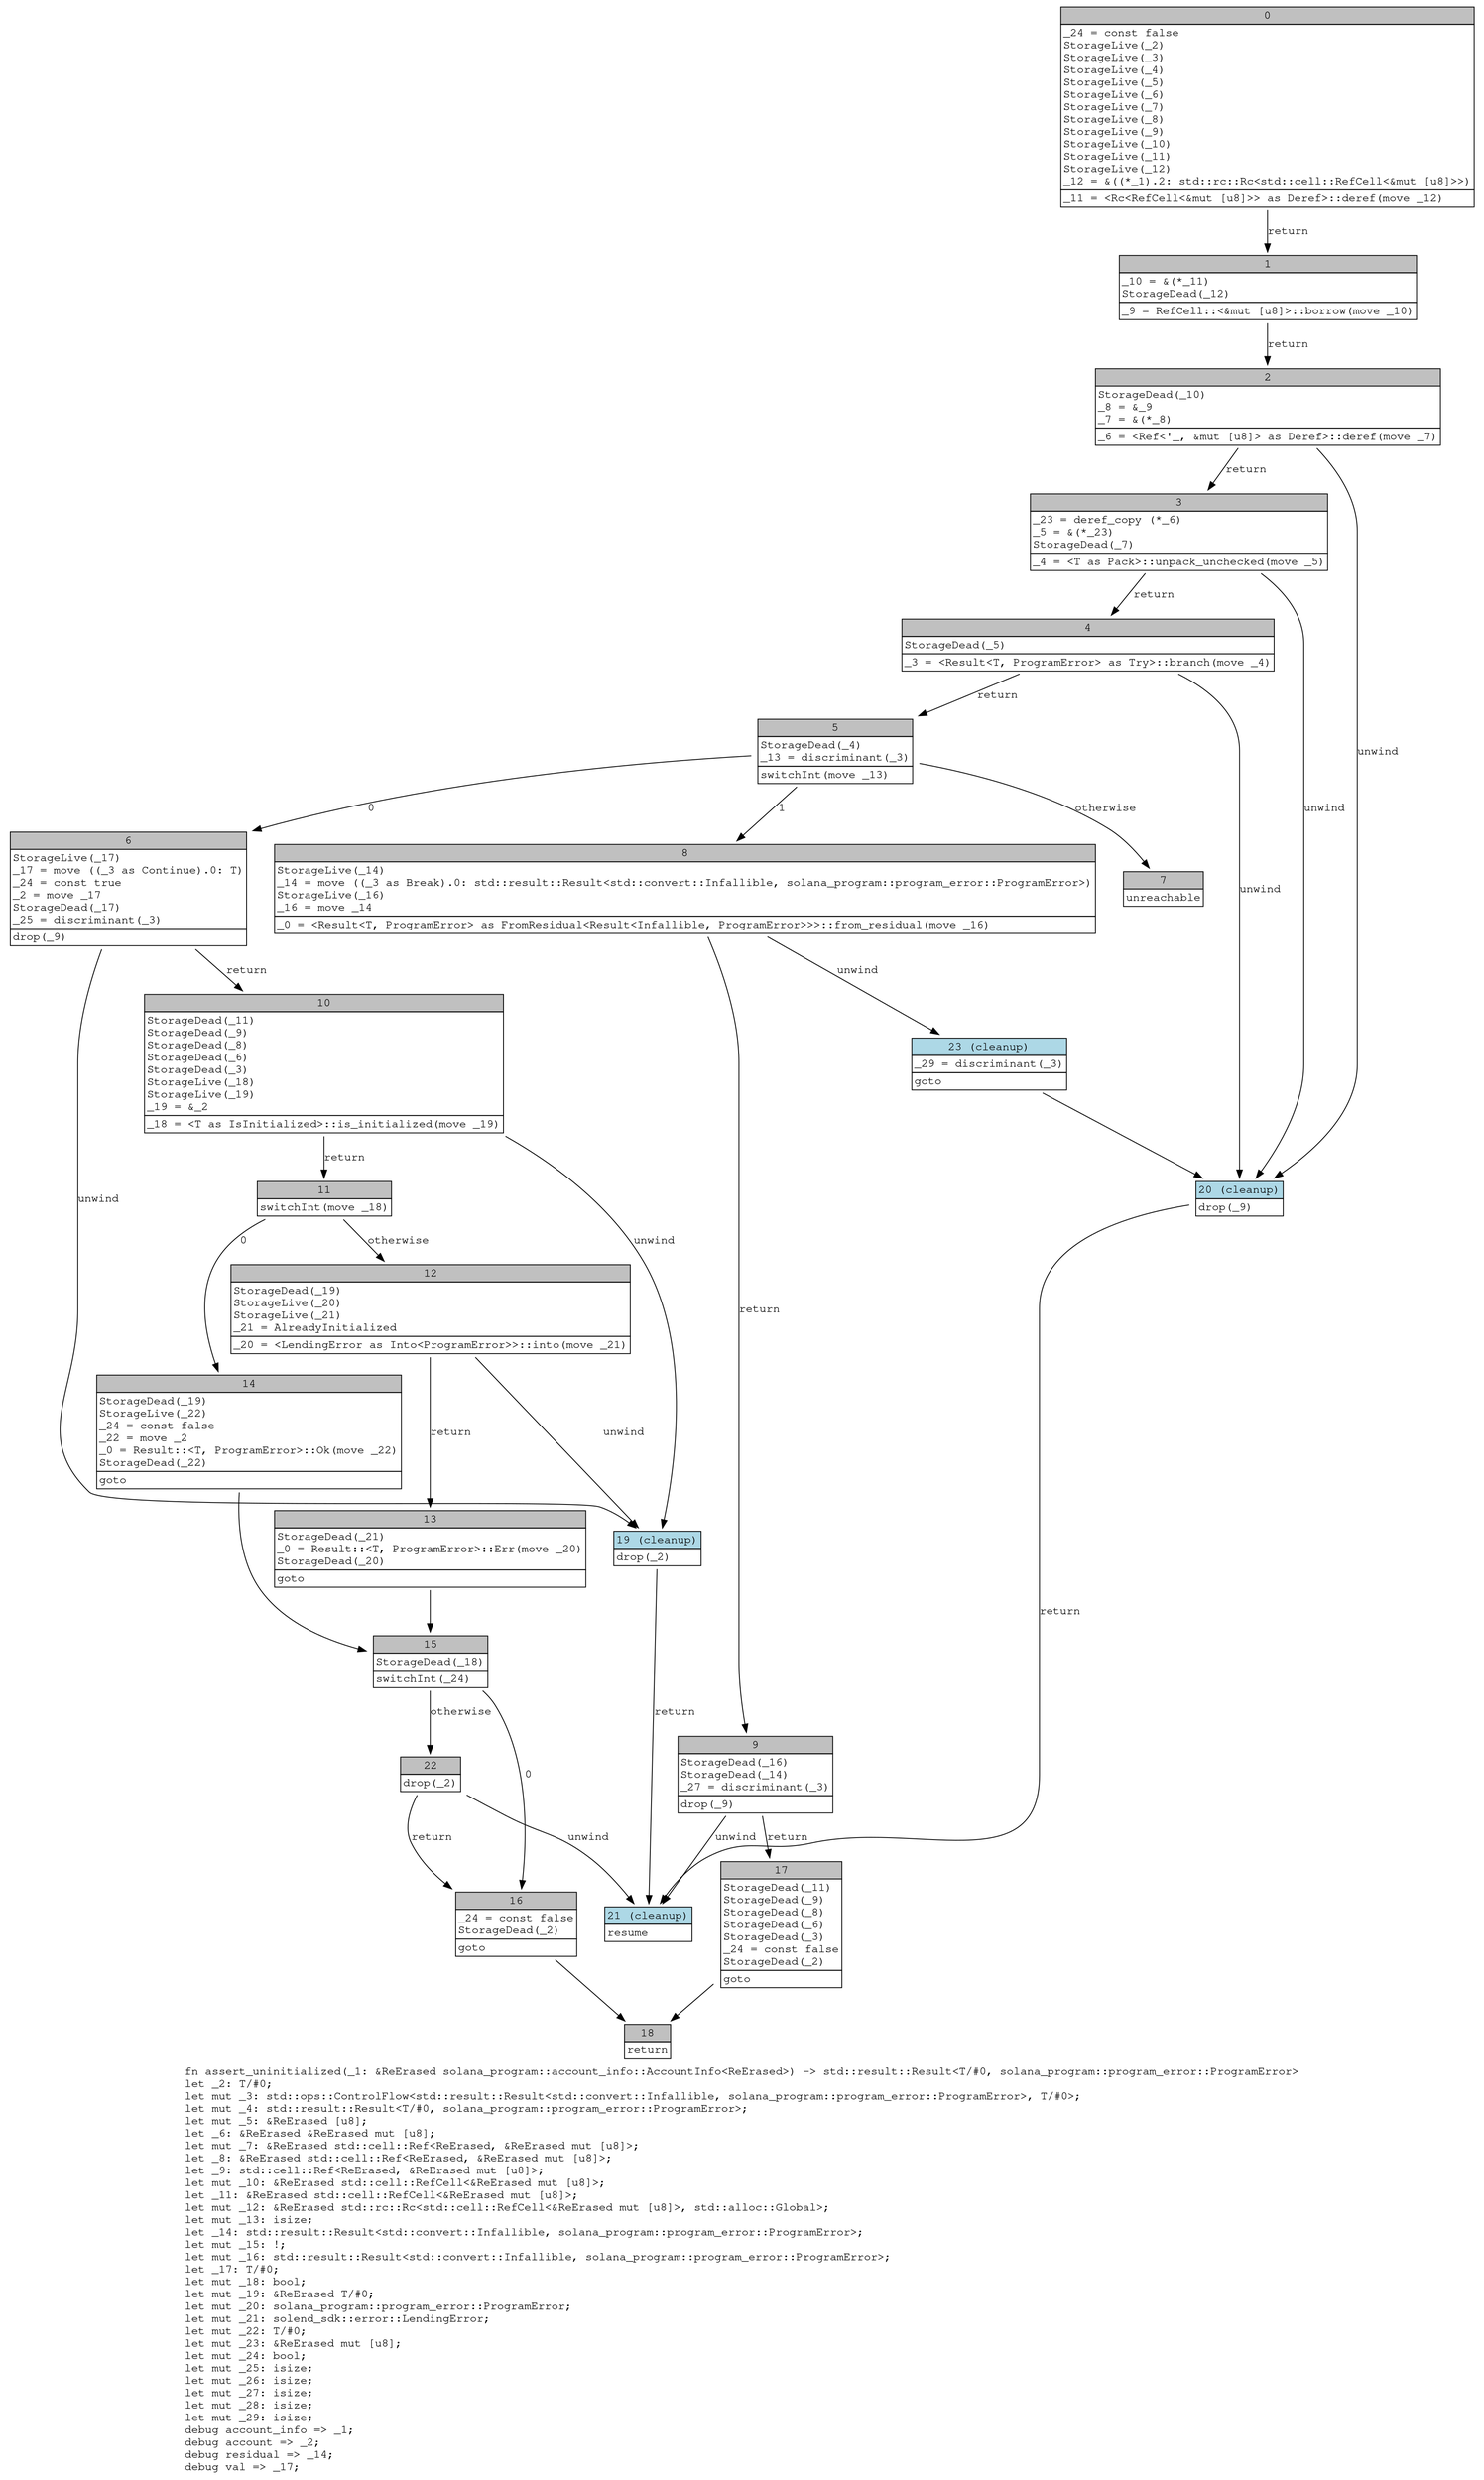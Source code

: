digraph Mir_0_136 {
    graph [fontname="Courier, monospace"];
    node [fontname="Courier, monospace"];
    edge [fontname="Courier, monospace"];
    label=<fn assert_uninitialized(_1: &amp;ReErased solana_program::account_info::AccountInfo&lt;ReErased&gt;) -&gt; std::result::Result&lt;T/#0, solana_program::program_error::ProgramError&gt;<br align="left"/>let _2: T/#0;<br align="left"/>let mut _3: std::ops::ControlFlow&lt;std::result::Result&lt;std::convert::Infallible, solana_program::program_error::ProgramError&gt;, T/#0&gt;;<br align="left"/>let mut _4: std::result::Result&lt;T/#0, solana_program::program_error::ProgramError&gt;;<br align="left"/>let mut _5: &amp;ReErased [u8];<br align="left"/>let _6: &amp;ReErased &amp;ReErased mut [u8];<br align="left"/>let mut _7: &amp;ReErased std::cell::Ref&lt;ReErased, &amp;ReErased mut [u8]&gt;;<br align="left"/>let _8: &amp;ReErased std::cell::Ref&lt;ReErased, &amp;ReErased mut [u8]&gt;;<br align="left"/>let _9: std::cell::Ref&lt;ReErased, &amp;ReErased mut [u8]&gt;;<br align="left"/>let mut _10: &amp;ReErased std::cell::RefCell&lt;&amp;ReErased mut [u8]&gt;;<br align="left"/>let _11: &amp;ReErased std::cell::RefCell&lt;&amp;ReErased mut [u8]&gt;;<br align="left"/>let mut _12: &amp;ReErased std::rc::Rc&lt;std::cell::RefCell&lt;&amp;ReErased mut [u8]&gt;, std::alloc::Global&gt;;<br align="left"/>let mut _13: isize;<br align="left"/>let _14: std::result::Result&lt;std::convert::Infallible, solana_program::program_error::ProgramError&gt;;<br align="left"/>let mut _15: !;<br align="left"/>let mut _16: std::result::Result&lt;std::convert::Infallible, solana_program::program_error::ProgramError&gt;;<br align="left"/>let _17: T/#0;<br align="left"/>let mut _18: bool;<br align="left"/>let mut _19: &amp;ReErased T/#0;<br align="left"/>let mut _20: solana_program::program_error::ProgramError;<br align="left"/>let mut _21: solend_sdk::error::LendingError;<br align="left"/>let mut _22: T/#0;<br align="left"/>let mut _23: &amp;ReErased mut [u8];<br align="left"/>let mut _24: bool;<br align="left"/>let mut _25: isize;<br align="left"/>let mut _26: isize;<br align="left"/>let mut _27: isize;<br align="left"/>let mut _28: isize;<br align="left"/>let mut _29: isize;<br align="left"/>debug account_info =&gt; _1;<br align="left"/>debug account =&gt; _2;<br align="left"/>debug residual =&gt; _14;<br align="left"/>debug val =&gt; _17;<br align="left"/>>;
    bb0__0_136 [shape="none", label=<<table border="0" cellborder="1" cellspacing="0"><tr><td bgcolor="gray" align="center" colspan="1">0</td></tr><tr><td align="left" balign="left">_24 = const false<br/>StorageLive(_2)<br/>StorageLive(_3)<br/>StorageLive(_4)<br/>StorageLive(_5)<br/>StorageLive(_6)<br/>StorageLive(_7)<br/>StorageLive(_8)<br/>StorageLive(_9)<br/>StorageLive(_10)<br/>StorageLive(_11)<br/>StorageLive(_12)<br/>_12 = &amp;((*_1).2: std::rc::Rc&lt;std::cell::RefCell&lt;&amp;mut [u8]&gt;&gt;)<br/></td></tr><tr><td align="left">_11 = &lt;Rc&lt;RefCell&lt;&amp;mut [u8]&gt;&gt; as Deref&gt;::deref(move _12)</td></tr></table>>];
    bb1__0_136 [shape="none", label=<<table border="0" cellborder="1" cellspacing="0"><tr><td bgcolor="gray" align="center" colspan="1">1</td></tr><tr><td align="left" balign="left">_10 = &amp;(*_11)<br/>StorageDead(_12)<br/></td></tr><tr><td align="left">_9 = RefCell::&lt;&amp;mut [u8]&gt;::borrow(move _10)</td></tr></table>>];
    bb2__0_136 [shape="none", label=<<table border="0" cellborder="1" cellspacing="0"><tr><td bgcolor="gray" align="center" colspan="1">2</td></tr><tr><td align="left" balign="left">StorageDead(_10)<br/>_8 = &amp;_9<br/>_7 = &amp;(*_8)<br/></td></tr><tr><td align="left">_6 = &lt;Ref&lt;'_, &amp;mut [u8]&gt; as Deref&gt;::deref(move _7)</td></tr></table>>];
    bb3__0_136 [shape="none", label=<<table border="0" cellborder="1" cellspacing="0"><tr><td bgcolor="gray" align="center" colspan="1">3</td></tr><tr><td align="left" balign="left">_23 = deref_copy (*_6)<br/>_5 = &amp;(*_23)<br/>StorageDead(_7)<br/></td></tr><tr><td align="left">_4 = &lt;T as Pack&gt;::unpack_unchecked(move _5)</td></tr></table>>];
    bb4__0_136 [shape="none", label=<<table border="0" cellborder="1" cellspacing="0"><tr><td bgcolor="gray" align="center" colspan="1">4</td></tr><tr><td align="left" balign="left">StorageDead(_5)<br/></td></tr><tr><td align="left">_3 = &lt;Result&lt;T, ProgramError&gt; as Try&gt;::branch(move _4)</td></tr></table>>];
    bb5__0_136 [shape="none", label=<<table border="0" cellborder="1" cellspacing="0"><tr><td bgcolor="gray" align="center" colspan="1">5</td></tr><tr><td align="left" balign="left">StorageDead(_4)<br/>_13 = discriminant(_3)<br/></td></tr><tr><td align="left">switchInt(move _13)</td></tr></table>>];
    bb6__0_136 [shape="none", label=<<table border="0" cellborder="1" cellspacing="0"><tr><td bgcolor="gray" align="center" colspan="1">6</td></tr><tr><td align="left" balign="left">StorageLive(_17)<br/>_17 = move ((_3 as Continue).0: T)<br/>_24 = const true<br/>_2 = move _17<br/>StorageDead(_17)<br/>_25 = discriminant(_3)<br/></td></tr><tr><td align="left">drop(_9)</td></tr></table>>];
    bb7__0_136 [shape="none", label=<<table border="0" cellborder="1" cellspacing="0"><tr><td bgcolor="gray" align="center" colspan="1">7</td></tr><tr><td align="left">unreachable</td></tr></table>>];
    bb8__0_136 [shape="none", label=<<table border="0" cellborder="1" cellspacing="0"><tr><td bgcolor="gray" align="center" colspan="1">8</td></tr><tr><td align="left" balign="left">StorageLive(_14)<br/>_14 = move ((_3 as Break).0: std::result::Result&lt;std::convert::Infallible, solana_program::program_error::ProgramError&gt;)<br/>StorageLive(_16)<br/>_16 = move _14<br/></td></tr><tr><td align="left">_0 = &lt;Result&lt;T, ProgramError&gt; as FromResidual&lt;Result&lt;Infallible, ProgramError&gt;&gt;&gt;::from_residual(move _16)</td></tr></table>>];
    bb9__0_136 [shape="none", label=<<table border="0" cellborder="1" cellspacing="0"><tr><td bgcolor="gray" align="center" colspan="1">9</td></tr><tr><td align="left" balign="left">StorageDead(_16)<br/>StorageDead(_14)<br/>_27 = discriminant(_3)<br/></td></tr><tr><td align="left">drop(_9)</td></tr></table>>];
    bb10__0_136 [shape="none", label=<<table border="0" cellborder="1" cellspacing="0"><tr><td bgcolor="gray" align="center" colspan="1">10</td></tr><tr><td align="left" balign="left">StorageDead(_11)<br/>StorageDead(_9)<br/>StorageDead(_8)<br/>StorageDead(_6)<br/>StorageDead(_3)<br/>StorageLive(_18)<br/>StorageLive(_19)<br/>_19 = &amp;_2<br/></td></tr><tr><td align="left">_18 = &lt;T as IsInitialized&gt;::is_initialized(move _19)</td></tr></table>>];
    bb11__0_136 [shape="none", label=<<table border="0" cellborder="1" cellspacing="0"><tr><td bgcolor="gray" align="center" colspan="1">11</td></tr><tr><td align="left">switchInt(move _18)</td></tr></table>>];
    bb12__0_136 [shape="none", label=<<table border="0" cellborder="1" cellspacing="0"><tr><td bgcolor="gray" align="center" colspan="1">12</td></tr><tr><td align="left" balign="left">StorageDead(_19)<br/>StorageLive(_20)<br/>StorageLive(_21)<br/>_21 = AlreadyInitialized<br/></td></tr><tr><td align="left">_20 = &lt;LendingError as Into&lt;ProgramError&gt;&gt;::into(move _21)</td></tr></table>>];
    bb13__0_136 [shape="none", label=<<table border="0" cellborder="1" cellspacing="0"><tr><td bgcolor="gray" align="center" colspan="1">13</td></tr><tr><td align="left" balign="left">StorageDead(_21)<br/>_0 = Result::&lt;T, ProgramError&gt;::Err(move _20)<br/>StorageDead(_20)<br/></td></tr><tr><td align="left">goto</td></tr></table>>];
    bb14__0_136 [shape="none", label=<<table border="0" cellborder="1" cellspacing="0"><tr><td bgcolor="gray" align="center" colspan="1">14</td></tr><tr><td align="left" balign="left">StorageDead(_19)<br/>StorageLive(_22)<br/>_24 = const false<br/>_22 = move _2<br/>_0 = Result::&lt;T, ProgramError&gt;::Ok(move _22)<br/>StorageDead(_22)<br/></td></tr><tr><td align="left">goto</td></tr></table>>];
    bb15__0_136 [shape="none", label=<<table border="0" cellborder="1" cellspacing="0"><tr><td bgcolor="gray" align="center" colspan="1">15</td></tr><tr><td align="left" balign="left">StorageDead(_18)<br/></td></tr><tr><td align="left">switchInt(_24)</td></tr></table>>];
    bb16__0_136 [shape="none", label=<<table border="0" cellborder="1" cellspacing="0"><tr><td bgcolor="gray" align="center" colspan="1">16</td></tr><tr><td align="left" balign="left">_24 = const false<br/>StorageDead(_2)<br/></td></tr><tr><td align="left">goto</td></tr></table>>];
    bb17__0_136 [shape="none", label=<<table border="0" cellborder="1" cellspacing="0"><tr><td bgcolor="gray" align="center" colspan="1">17</td></tr><tr><td align="left" balign="left">StorageDead(_11)<br/>StorageDead(_9)<br/>StorageDead(_8)<br/>StorageDead(_6)<br/>StorageDead(_3)<br/>_24 = const false<br/>StorageDead(_2)<br/></td></tr><tr><td align="left">goto</td></tr></table>>];
    bb18__0_136 [shape="none", label=<<table border="0" cellborder="1" cellspacing="0"><tr><td bgcolor="gray" align="center" colspan="1">18</td></tr><tr><td align="left">return</td></tr></table>>];
    bb19__0_136 [shape="none", label=<<table border="0" cellborder="1" cellspacing="0"><tr><td bgcolor="lightblue" align="center" colspan="1">19 (cleanup)</td></tr><tr><td align="left">drop(_2)</td></tr></table>>];
    bb20__0_136 [shape="none", label=<<table border="0" cellborder="1" cellspacing="0"><tr><td bgcolor="lightblue" align="center" colspan="1">20 (cleanup)</td></tr><tr><td align="left">drop(_9)</td></tr></table>>];
    bb21__0_136 [shape="none", label=<<table border="0" cellborder="1" cellspacing="0"><tr><td bgcolor="lightblue" align="center" colspan="1">21 (cleanup)</td></tr><tr><td align="left">resume</td></tr></table>>];
    bb22__0_136 [shape="none", label=<<table border="0" cellborder="1" cellspacing="0"><tr><td bgcolor="gray" align="center" colspan="1">22</td></tr><tr><td align="left">drop(_2)</td></tr></table>>];
    bb23__0_136 [shape="none", label=<<table border="0" cellborder="1" cellspacing="0"><tr><td bgcolor="lightblue" align="center" colspan="1">23 (cleanup)</td></tr><tr><td align="left" balign="left">_29 = discriminant(_3)<br/></td></tr><tr><td align="left">goto</td></tr></table>>];
    bb0__0_136 -> bb1__0_136 [label="return"];
    bb1__0_136 -> bb2__0_136 [label="return"];
    bb2__0_136 -> bb3__0_136 [label="return"];
    bb2__0_136 -> bb20__0_136 [label="unwind"];
    bb3__0_136 -> bb4__0_136 [label="return"];
    bb3__0_136 -> bb20__0_136 [label="unwind"];
    bb4__0_136 -> bb5__0_136 [label="return"];
    bb4__0_136 -> bb20__0_136 [label="unwind"];
    bb5__0_136 -> bb6__0_136 [label="0"];
    bb5__0_136 -> bb8__0_136 [label="1"];
    bb5__0_136 -> bb7__0_136 [label="otherwise"];
    bb6__0_136 -> bb10__0_136 [label="return"];
    bb6__0_136 -> bb19__0_136 [label="unwind"];
    bb8__0_136 -> bb9__0_136 [label="return"];
    bb8__0_136 -> bb23__0_136 [label="unwind"];
    bb9__0_136 -> bb17__0_136 [label="return"];
    bb9__0_136 -> bb21__0_136 [label="unwind"];
    bb10__0_136 -> bb11__0_136 [label="return"];
    bb10__0_136 -> bb19__0_136 [label="unwind"];
    bb11__0_136 -> bb14__0_136 [label="0"];
    bb11__0_136 -> bb12__0_136 [label="otherwise"];
    bb12__0_136 -> bb13__0_136 [label="return"];
    bb12__0_136 -> bb19__0_136 [label="unwind"];
    bb13__0_136 -> bb15__0_136 [label=""];
    bb14__0_136 -> bb15__0_136 [label=""];
    bb15__0_136 -> bb16__0_136 [label="0"];
    bb15__0_136 -> bb22__0_136 [label="otherwise"];
    bb16__0_136 -> bb18__0_136 [label=""];
    bb17__0_136 -> bb18__0_136 [label=""];
    bb19__0_136 -> bb21__0_136 [label="return"];
    bb20__0_136 -> bb21__0_136 [label="return"];
    bb22__0_136 -> bb16__0_136 [label="return"];
    bb22__0_136 -> bb21__0_136 [label="unwind"];
    bb23__0_136 -> bb20__0_136 [label=""];
}
